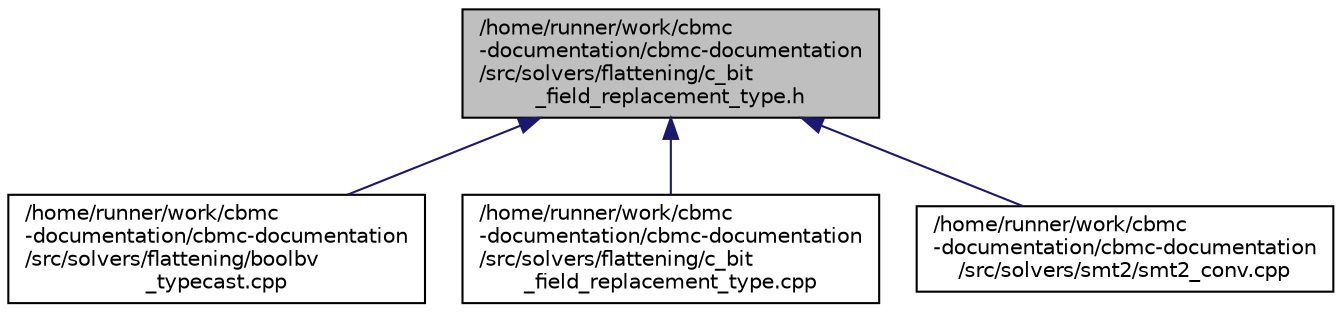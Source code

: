 digraph "/home/runner/work/cbmc-documentation/cbmc-documentation/src/solvers/flattening/c_bit_field_replacement_type.h"
{
 // LATEX_PDF_SIZE
  bgcolor="transparent";
  edge [fontname="Helvetica",fontsize="10",labelfontname="Helvetica",labelfontsize="10"];
  node [fontname="Helvetica",fontsize="10",shape=record];
  Node1 [label="/home/runner/work/cbmc\l-documentation/cbmc-documentation\l/src/solvers/flattening/c_bit\l_field_replacement_type.h",height=0.2,width=0.4,color="black", fillcolor="grey75", style="filled", fontcolor="black",tooltip=" "];
  Node1 -> Node2 [dir="back",color="midnightblue",fontsize="10",style="solid",fontname="Helvetica"];
  Node2 [label="/home/runner/work/cbmc\l-documentation/cbmc-documentation\l/src/solvers/flattening/boolbv\l_typecast.cpp",height=0.2,width=0.4,color="black",URL="$boolbv__typecast_8cpp.html",tooltip=" "];
  Node1 -> Node3 [dir="back",color="midnightblue",fontsize="10",style="solid",fontname="Helvetica"];
  Node3 [label="/home/runner/work/cbmc\l-documentation/cbmc-documentation\l/src/solvers/flattening/c_bit\l_field_replacement_type.cpp",height=0.2,width=0.4,color="black",URL="$c__bit__field__replacement__type_8cpp.html",tooltip=" "];
  Node1 -> Node4 [dir="back",color="midnightblue",fontsize="10",style="solid",fontname="Helvetica"];
  Node4 [label="/home/runner/work/cbmc\l-documentation/cbmc-documentation\l/src/solvers/smt2/smt2_conv.cpp",height=0.2,width=0.4,color="black",URL="$smt2__conv_8cpp.html",tooltip=" "];
}
